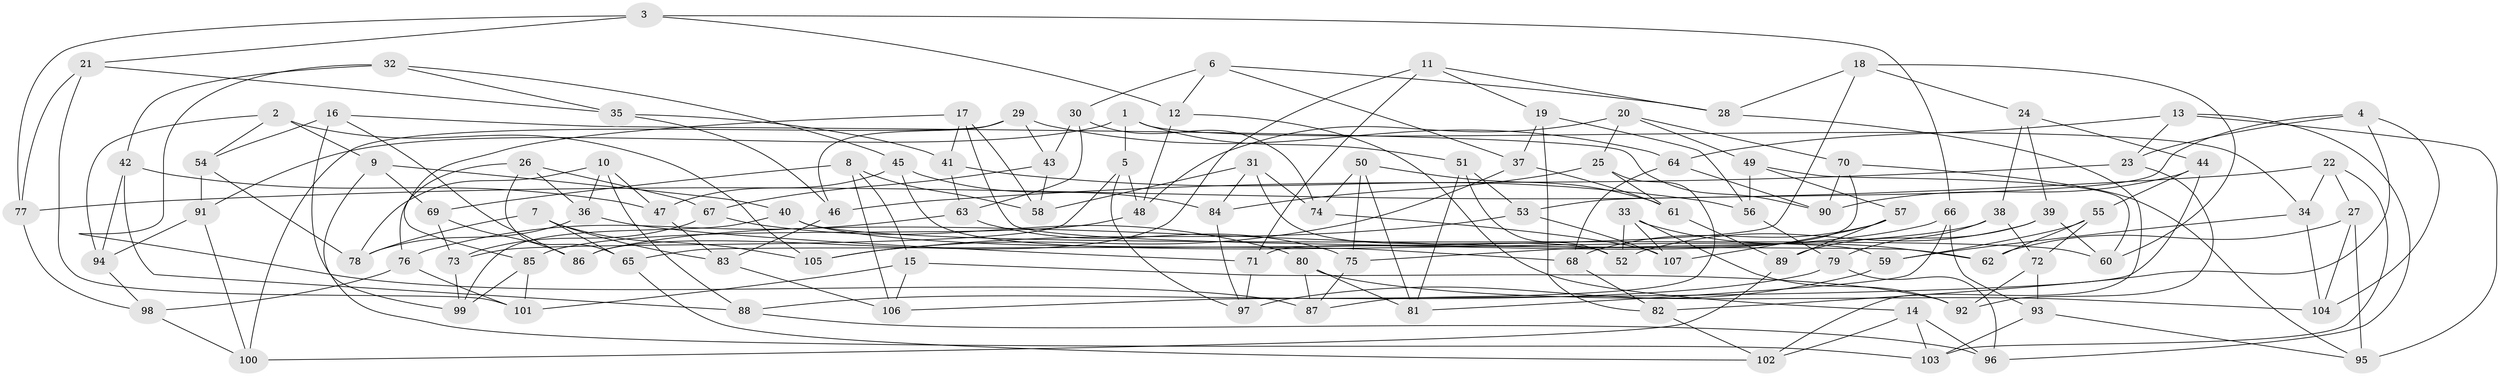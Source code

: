 // Generated by graph-tools (version 1.1) at 2025/38/03/09/25 02:38:01]
// undirected, 107 vertices, 214 edges
graph export_dot {
graph [start="1"]
  node [color=gray90,style=filled];
  1;
  2;
  3;
  4;
  5;
  6;
  7;
  8;
  9;
  10;
  11;
  12;
  13;
  14;
  15;
  16;
  17;
  18;
  19;
  20;
  21;
  22;
  23;
  24;
  25;
  26;
  27;
  28;
  29;
  30;
  31;
  32;
  33;
  34;
  35;
  36;
  37;
  38;
  39;
  40;
  41;
  42;
  43;
  44;
  45;
  46;
  47;
  48;
  49;
  50;
  51;
  52;
  53;
  54;
  55;
  56;
  57;
  58;
  59;
  60;
  61;
  62;
  63;
  64;
  65;
  66;
  67;
  68;
  69;
  70;
  71;
  72;
  73;
  74;
  75;
  76;
  77;
  78;
  79;
  80;
  81;
  82;
  83;
  84;
  85;
  86;
  87;
  88;
  89;
  90;
  91;
  92;
  93;
  94;
  95;
  96;
  97;
  98;
  99;
  100;
  101;
  102;
  103;
  104;
  105;
  106;
  107;
  1 -- 91;
  1 -- 5;
  1 -- 51;
  1 -- 34;
  2 -- 94;
  2 -- 9;
  2 -- 105;
  2 -- 54;
  3 -- 12;
  3 -- 66;
  3 -- 77;
  3 -- 21;
  4 -- 104;
  4 -- 23;
  4 -- 53;
  4 -- 82;
  5 -- 48;
  5 -- 97;
  5 -- 73;
  6 -- 30;
  6 -- 28;
  6 -- 12;
  6 -- 37;
  7 -- 78;
  7 -- 83;
  7 -- 65;
  7 -- 105;
  8 -- 69;
  8 -- 58;
  8 -- 106;
  8 -- 15;
  9 -- 40;
  9 -- 103;
  9 -- 69;
  10 -- 47;
  10 -- 36;
  10 -- 78;
  10 -- 88;
  11 -- 71;
  11 -- 19;
  11 -- 86;
  11 -- 28;
  12 -- 14;
  12 -- 48;
  13 -- 96;
  13 -- 95;
  13 -- 64;
  13 -- 23;
  14 -- 96;
  14 -- 102;
  14 -- 103;
  15 -- 92;
  15 -- 101;
  15 -- 106;
  16 -- 54;
  16 -- 86;
  16 -- 90;
  16 -- 99;
  17 -- 41;
  17 -- 85;
  17 -- 58;
  17 -- 62;
  18 -- 65;
  18 -- 60;
  18 -- 28;
  18 -- 24;
  19 -- 56;
  19 -- 37;
  19 -- 82;
  20 -- 48;
  20 -- 49;
  20 -- 25;
  20 -- 70;
  21 -- 77;
  21 -- 35;
  21 -- 101;
  22 -- 77;
  22 -- 27;
  22 -- 103;
  22 -- 34;
  23 -- 46;
  23 -- 92;
  24 -- 38;
  24 -- 39;
  24 -- 44;
  25 -- 87;
  25 -- 84;
  25 -- 61;
  26 -- 65;
  26 -- 67;
  26 -- 36;
  26 -- 76;
  27 -- 104;
  27 -- 95;
  27 -- 62;
  28 -- 102;
  29 -- 64;
  29 -- 43;
  29 -- 46;
  29 -- 100;
  30 -- 74;
  30 -- 63;
  30 -- 43;
  31 -- 52;
  31 -- 74;
  31 -- 84;
  31 -- 58;
  32 -- 35;
  32 -- 45;
  32 -- 87;
  32 -- 42;
  33 -- 52;
  33 -- 62;
  33 -- 107;
  33 -- 92;
  34 -- 104;
  34 -- 59;
  35 -- 46;
  35 -- 41;
  36 -- 71;
  36 -- 78;
  37 -- 105;
  37 -- 61;
  38 -- 79;
  38 -- 72;
  38 -- 75;
  39 -- 52;
  39 -- 60;
  39 -- 89;
  40 -- 68;
  40 -- 60;
  40 -- 99;
  41 -- 63;
  41 -- 56;
  42 -- 47;
  42 -- 88;
  42 -- 94;
  43 -- 58;
  43 -- 67;
  44 -- 90;
  44 -- 55;
  44 -- 106;
  45 -- 59;
  45 -- 84;
  45 -- 47;
  46 -- 83;
  47 -- 83;
  48 -- 85;
  49 -- 60;
  49 -- 56;
  49 -- 57;
  50 -- 81;
  50 -- 75;
  50 -- 61;
  50 -- 74;
  51 -- 53;
  51 -- 81;
  51 -- 52;
  53 -- 107;
  53 -- 105;
  54 -- 78;
  54 -- 91;
  55 -- 72;
  55 -- 59;
  55 -- 62;
  56 -- 79;
  57 -- 89;
  57 -- 68;
  57 -- 107;
  59 -- 97;
  61 -- 89;
  63 -- 76;
  63 -- 75;
  64 -- 90;
  64 -- 68;
  65 -- 102;
  66 -- 81;
  66 -- 86;
  66 -- 93;
  67 -- 73;
  67 -- 80;
  68 -- 82;
  69 -- 73;
  69 -- 86;
  70 -- 95;
  70 -- 71;
  70 -- 90;
  71 -- 97;
  72 -- 93;
  72 -- 92;
  73 -- 99;
  74 -- 107;
  75 -- 87;
  76 -- 98;
  76 -- 101;
  77 -- 98;
  79 -- 96;
  79 -- 88;
  80 -- 81;
  80 -- 104;
  80 -- 87;
  82 -- 102;
  83 -- 106;
  84 -- 97;
  85 -- 99;
  85 -- 101;
  88 -- 96;
  89 -- 100;
  91 -- 100;
  91 -- 94;
  93 -- 103;
  93 -- 95;
  94 -- 98;
  98 -- 100;
}
